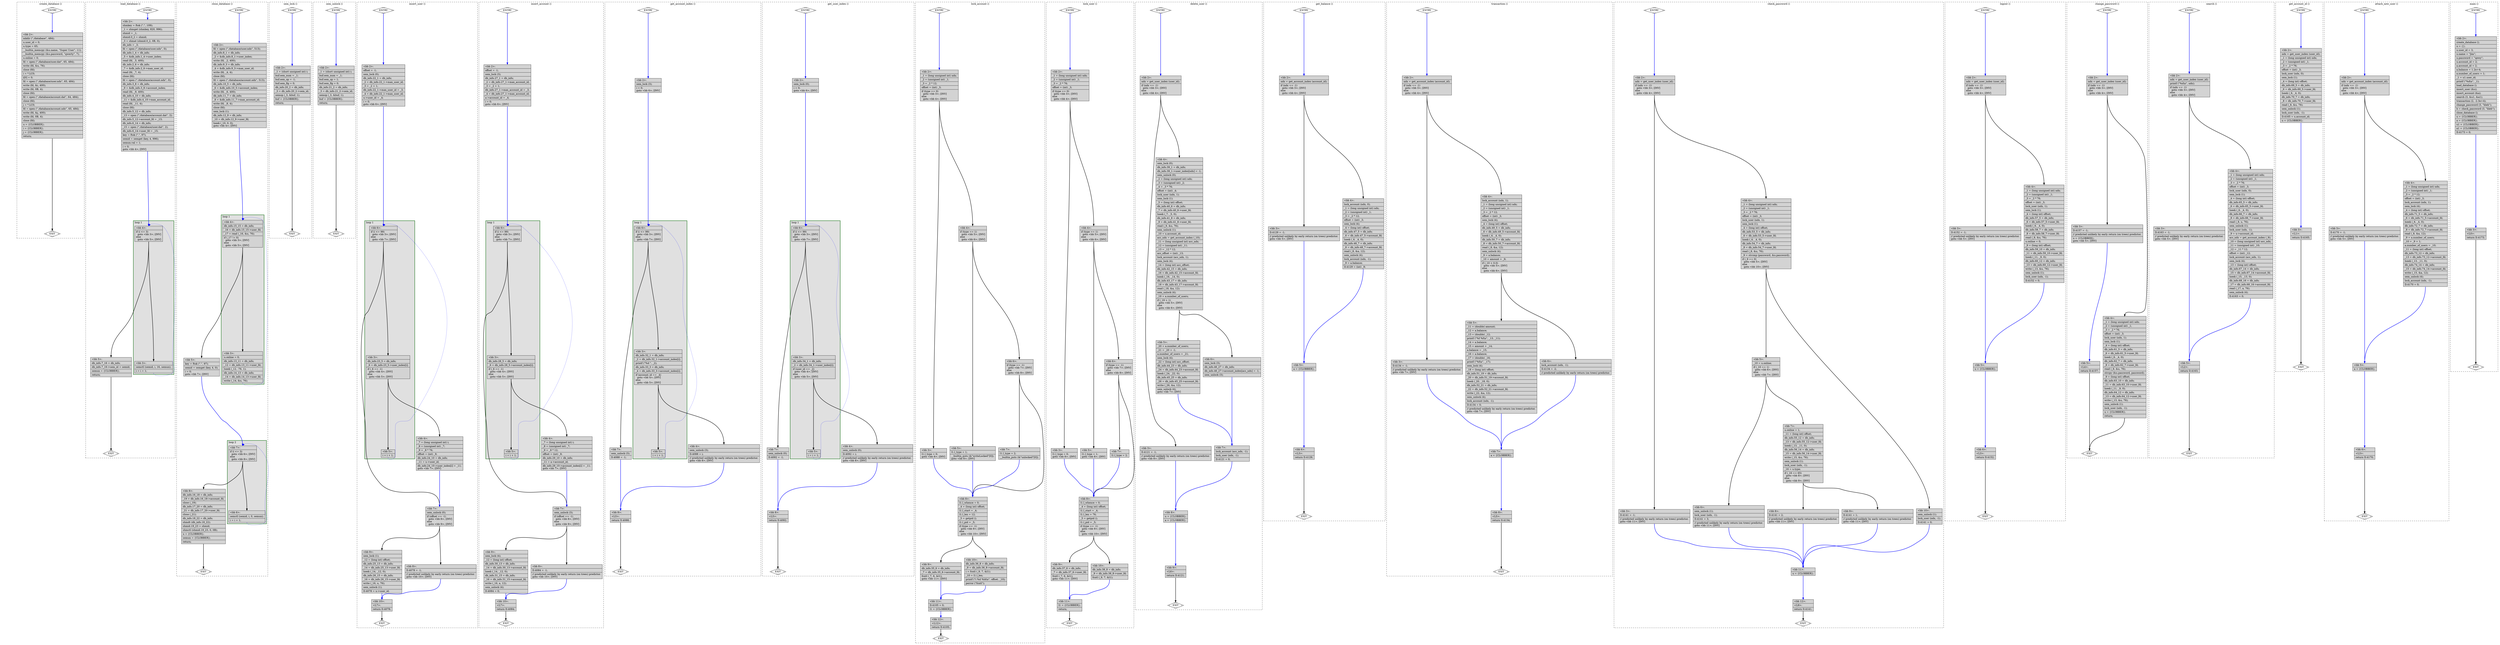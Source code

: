 digraph "database.c.012t.cfg" {
overlap=false;
subgraph "cluster_create_database" {
	style="dashed";
	color="black";
	label="create_database ()";
	fn_6_basic_block_0 [shape=Mdiamond,style=filled,fillcolor=white,label="ENTRY"];

	fn_6_basic_block_1 [shape=Mdiamond,style=filled,fillcolor=white,label="EXIT"];

	fn_6_basic_block_2 [shape=record,style=filled,fillcolor=lightgrey,label="{\<bb\ 2\>:\l\
|mkdir\ (\"./database\",\ 484);\l\
|u.user_id\ =\ 0;\l\
|u.type\ =\ 65;\l\
|__builtin_memcpy\ (&u.name,\ \"Super\ User\",\ 11);\l\
|__builtin_memcpy\ (&u.password,\ \"qwerty\",\ 7);\l\
|u.online\ =\ 0;\l\
|fd\ =\ open\ (\"./database/user.dat\",\ 65,\ 484);\l\
|write\ (fd,\ &u,\ 76);\l\
|close\ (fd);\l\
|i\ =\ *.LC0;\l\
|i[0]\ =\ 0;\l\
|fd\ =\ open\ (\"./database/user.ndx\",\ 65,\ 484);\l\
|write\ (fd,\ &i,\ 400);\l\
|write\ (fd,\ 0B,\ 4);\l\
|close\ (fd);\l\
|fd\ =\ open\ (\"./database/account.dat\",\ 64,\ 484);\l\
|close\ (fd);\l\
|j\ =\ *.LC0;\l\
|fd\ =\ open\ (\"./database/account.ndx\",\ 65,\ 484);\l\
|write\ (fd,\ &j,\ 400);\l\
|write\ (fd,\ 0B,\ 4);\l\
|close\ (fd);\l\
|u\ =\ \{CLOBBER\};\l\
|i\ =\ \{CLOBBER\};\l\
|j\ =\ \{CLOBBER\};\l\
|return;\l\
}"];

	fn_6_basic_block_0:s -> fn_6_basic_block_2:n [style="solid,bold",color=blue,weight=100,constraint=true];
	fn_6_basic_block_2:s -> fn_6_basic_block_1:n [style="solid,bold",color=black,weight=10,constraint=true];
	fn_6_basic_block_0:s -> fn_6_basic_block_1:n [style="invis",constraint=true];
}
subgraph "cluster_load_database" {
	style="dashed";
	color="black";
	label="load_database ()";
	subgraph cluster_7_1 {
	style="filled";
	color="darkgreen";
	fillcolor="grey88";
	label="loop 1";
	labeljust=l;
	penwidth=2;
	fn_7_basic_block_4 [shape=record,style=filled,fillcolor=lightgrey,label="{\<bb\ 4\>:\l\
|if\ (i\ \<=\ 3)\l\
\ \ goto\ \<bb\ 3\>;\ [INV]\l\
else\l\
\ \ goto\ \<bb\ 5\>;\ [INV]\l\
}"];

	fn_7_basic_block_3 [shape=record,style=filled,fillcolor=lightgrey,label="{\<bb\ 3\>:\l\
|semctl\ (semid,\ i,\ 16,\ semun);\l\
|i\ =\ i\ +\ 1;\l\
}"];

	}
	fn_7_basic_block_0 [shape=Mdiamond,style=filled,fillcolor=white,label="ENTRY"];

	fn_7_basic_block_1 [shape=Mdiamond,style=filled,fillcolor=white,label="EXIT"];

	fn_7_basic_block_2 [shape=record,style=filled,fillcolor=lightgrey,label="{\<bb\ 2\>:\l\
|shmkey\ =\ ftok\ (\".\",\ 109);\l\
|_1\ =\ shmget\ (shmkey,\ 820,\ 996);\l\
|shmid\ =\ _1;\l\
|shmid.0_2\ =\ shmid;\l\
|_3\ =\ shmat\ (shmid.0_2,\ 0B,\ 0);\l\
|db_info\ =\ _3;\l\
|fd\ =\ open\ (\"./database/user.ndx\",\ 0);\l\
|db_info.1_4\ =\ db_info;\l\
|_5\ =\ &db_info.1_4-\>user_index;\l\
|read\ (fd,\ _5,\ 400);\l\
|db_info.2_6\ =\ db_info;\l\
|_7\ =\ &db_info.2_6-\>max_user_id;\l\
|read\ (fd,\ _7,\ 4);\l\
|close\ (fd);\l\
|fd\ =\ open\ (\"./database/account.ndx\",\ 0);\l\
|db_info.3_8\ =\ db_info;\l\
|_9\ =\ &db_info.3_8-\>account_index;\l\
|read\ (fd,\ _9,\ 400);\l\
|db_info.4_10\ =\ db_info;\l\
|_11\ =\ &db_info.4_10-\>max_account_id;\l\
|read\ (fd,\ _11,\ 4);\l\
|close\ (fd);\l\
|db_info.5_12\ =\ db_info;\l\
|_13\ =\ open\ (\"./database/account.dat\",\ 2);\l\
|db_info.5_12-\>account_fd\ =\ _13;\l\
|db_info.6_14\ =\ db_info;\l\
|_15\ =\ open\ (\"./database/user.dat\",\ 2);\l\
|db_info.6_14-\>user_fd\ =\ _15;\l\
|key\ =\ ftok\ (\".\",\ 97);\l\
|semid\ =\ semget\ (key,\ 4,\ 996);\l\
|semun.val\ =\ 1;\l\
|i\ =\ 0;\l\
goto\ \<bb\ 4\>;\ [INV]\l\
}"];

	fn_7_basic_block_5 [shape=record,style=filled,fillcolor=lightgrey,label="{\<bb\ 5\>:\l\
|db_info.7_16\ =\ db_info;\l\
|db_info.7_16-\>sem_id\ =\ semid;\l\
|semun\ =\ \{CLOBBER\};\l\
|return;\l\
}"];

	fn_7_basic_block_0:s -> fn_7_basic_block_2:n [style="solid,bold",color=blue,weight=100,constraint=true];
	fn_7_basic_block_2:s -> fn_7_basic_block_4:n [style="solid,bold",color=blue,weight=100,constraint=true];
	fn_7_basic_block_3:s -> fn_7_basic_block_4:n [style="dotted,bold",color=blue,weight=10,constraint=false];
	fn_7_basic_block_4:s -> fn_7_basic_block_3:n [style="solid,bold",color=black,weight=10,constraint=true];
	fn_7_basic_block_4:s -> fn_7_basic_block_5:n [style="solid,bold",color=black,weight=10,constraint=true];
	fn_7_basic_block_5:s -> fn_7_basic_block_1:n [style="solid,bold",color=black,weight=10,constraint=true];
	fn_7_basic_block_0:s -> fn_7_basic_block_1:n [style="invis",constraint=true];
}
subgraph "cluster_close_database" {
	style="dashed";
	color="black";
	label="close_database ()";
	subgraph cluster_8_2 {
	style="filled";
	color="darkgreen";
	fillcolor="grey88";
	label="loop 2";
	labeljust=l;
	penwidth=2;
	fn_8_basic_block_7 [shape=record,style=filled,fillcolor=lightgrey,label="{\<bb\ 7\>:\l\
|if\ (i\ \<=\ 3)\l\
\ \ goto\ \<bb\ 6\>;\ [INV]\l\
else\l\
\ \ goto\ \<bb\ 8\>;\ [INV]\l\
}"];

	fn_8_basic_block_6 [shape=record,style=filled,fillcolor=lightgrey,label="{\<bb\ 6\>:\l\
|semctl\ (semid,\ i,\ 0,\ semun);\l\
|i\ =\ i\ +\ 1;\l\
}"];

	}
	subgraph cluster_8_1 {
	style="filled";
	color="darkgreen";
	fillcolor="grey88";
	label="loop 1";
	labeljust=l;
	penwidth=2;
	fn_8_basic_block_4 [shape=record,style=filled,fillcolor=lightgrey,label="{\<bb\ 4\>:\l\
|db_info.15_15\ =\ db_info;\l\
|_16\ =\ db_info.15_15-\>user_fd;\l\
|_17\ =\ read\ (_16,\ &u,\ 76);\l\
|if\ (_17\ !=\ 0)\l\
\ \ goto\ \<bb\ 3\>;\ [INV]\l\
else\l\
\ \ goto\ \<bb\ 5\>;\ [INV]\l\
}"];

	fn_8_basic_block_3 [shape=record,style=filled,fillcolor=lightgrey,label="{\<bb\ 3\>:\l\
|u.online\ =\ 0;\l\
|db_info.13_11\ =\ db_info;\l\
|_12\ =\ db_info.13_11-\>user_fd;\l\
|lseek\ (_12,\ -76,\ 1);\l\
|db_info.14_13\ =\ db_info;\l\
|_14\ =\ db_info.14_13-\>user_fd;\l\
|write\ (_14,\ &u,\ 76);\l\
}"];

	}
	fn_8_basic_block_0 [shape=Mdiamond,style=filled,fillcolor=white,label="ENTRY"];

	fn_8_basic_block_1 [shape=Mdiamond,style=filled,fillcolor=white,label="EXIT"];

	fn_8_basic_block_2 [shape=record,style=filled,fillcolor=lightgrey,label="{\<bb\ 2\>:\l\
|fd\ =\ open\ (\"./database/user.ndx\",\ 513);\l\
|db_info.8_1\ =\ db_info;\l\
|_2\ =\ &db_info.8_1-\>user_index;\l\
|write\ (fd,\ _2,\ 400);\l\
|db_info.9_3\ =\ db_info;\l\
|_4\ =\ &db_info.9_3-\>max_user_id;\l\
|write\ (fd,\ _4,\ 4);\l\
|close\ (fd);\l\
|fd\ =\ open\ (\"./database/account.ndx\",\ 513);\l\
|db_info.10_5\ =\ db_info;\l\
|_6\ =\ &db_info.10_5-\>account_index;\l\
|write\ (fd,\ _6,\ 400);\l\
|db_info.11_7\ =\ db_info;\l\
|_8\ =\ &db_info.11_7-\>max_account_id;\l\
|write\ (fd,\ _8,\ 4);\l\
|close\ (fd);\l\
|sem_lock\ (1);\l\
|db_info.12_9\ =\ db_info;\l\
|_10\ =\ db_info.12_9-\>user_fd;\l\
|lseek\ (_10,\ 0,\ 0);\l\
goto\ \<bb\ 4\>;\ [INV]\l\
}"];

	fn_8_basic_block_5 [shape=record,style=filled,fillcolor=lightgrey,label="{\<bb\ 5\>:\l\
|key\ =\ ftok\ (\".\",\ 97);\l\
|semid\ =\ semget\ (key,\ 4,\ 0);\l\
|i\ =\ 0;\l\
goto\ \<bb\ 7\>;\ [INV]\l\
}"];

	fn_8_basic_block_8 [shape=record,style=filled,fillcolor=lightgrey,label="{\<bb\ 8\>:\l\
|db_info.16_18\ =\ db_info;\l\
|_19\ =\ db_info.16_18-\>account_fd;\l\
|close\ (_19);\l\
|db_info.17_20\ =\ db_info;\l\
|_21\ =\ db_info.17_20-\>user_fd;\l\
|close\ (_21);\l\
|db_info.18_22\ =\ db_info;\l\
|shmdt\ (db_info.18_22);\l\
|shmid.19_23\ =\ shmid;\l\
|shmctl\ (shmid.19_23,\ 0,\ 0B);\l\
|u\ =\ \{CLOBBER\};\l\
|semun\ =\ \{CLOBBER\};\l\
|return;\l\
}"];

	fn_8_basic_block_0:s -> fn_8_basic_block_2:n [style="solid,bold",color=blue,weight=100,constraint=true];
	fn_8_basic_block_2:s -> fn_8_basic_block_4:n [style="solid,bold",color=blue,weight=100,constraint=true];
	fn_8_basic_block_3:s -> fn_8_basic_block_4:n [style="dotted,bold",color=blue,weight=10,constraint=false];
	fn_8_basic_block_4:s -> fn_8_basic_block_3:n [style="solid,bold",color=black,weight=10,constraint=true];
	fn_8_basic_block_4:s -> fn_8_basic_block_5:n [style="solid,bold",color=black,weight=10,constraint=true];
	fn_8_basic_block_5:s -> fn_8_basic_block_7:n [style="solid,bold",color=blue,weight=100,constraint=true];
	fn_8_basic_block_6:s -> fn_8_basic_block_7:n [style="dotted,bold",color=blue,weight=10,constraint=false];
	fn_8_basic_block_7:s -> fn_8_basic_block_6:n [style="solid,bold",color=black,weight=10,constraint=true];
	fn_8_basic_block_7:s -> fn_8_basic_block_8:n [style="solid,bold",color=black,weight=10,constraint=true];
	fn_8_basic_block_8:s -> fn_8_basic_block_1:n [style="solid,bold",color=black,weight=10,constraint=true];
	fn_8_basic_block_0:s -> fn_8_basic_block_1:n [style="invis",constraint=true];
}
subgraph "cluster_sem_lock" {
	style="dashed";
	color="black";
	label="sem_lock ()";
	fn_9_basic_block_0 [shape=Mdiamond,style=filled,fillcolor=white,label="ENTRY"];

	fn_9_basic_block_1 [shape=Mdiamond,style=filled,fillcolor=white,label="EXIT"];

	fn_9_basic_block_2 [shape=record,style=filled,fillcolor=lightgrey,label="{\<bb\ 2\>:\l\
|_1\ =\ (short\ unsigned\ int)\ i;\l\
|buf.sem_num\ =\ _1;\l\
|buf.sem_op\ =\ -1;\l\
|buf.sem_flg\ =\ 0;\l\
|db_info.20_2\ =\ db_info;\l\
|_3\ =\ db_info.20_2-\>sem_id;\l\
|semop\ (_3,\ &buf,\ 1);\l\
|buf\ =\ \{CLOBBER\};\l\
|return;\l\
}"];

	fn_9_basic_block_0:s -> fn_9_basic_block_2:n [style="solid,bold",color=blue,weight=100,constraint=true];
	fn_9_basic_block_2:s -> fn_9_basic_block_1:n [style="solid,bold",color=black,weight=10,constraint=true];
	fn_9_basic_block_0:s -> fn_9_basic_block_1:n [style="invis",constraint=true];
}
subgraph "cluster_sem_unlock" {
	style="dashed";
	color="black";
	label="sem_unlock ()";
	fn_10_basic_block_0 [shape=Mdiamond,style=filled,fillcolor=white,label="ENTRY"];

	fn_10_basic_block_1 [shape=Mdiamond,style=filled,fillcolor=white,label="EXIT"];

	fn_10_basic_block_2 [shape=record,style=filled,fillcolor=lightgrey,label="{\<bb\ 2\>:\l\
|_1\ =\ (short\ unsigned\ int)\ i;\l\
|buf.sem_num\ =\ _1;\l\
|buf.sem_op\ =\ 1;\l\
|buf.sem_flg\ =\ 0;\l\
|db_info.21_2\ =\ db_info;\l\
|_3\ =\ db_info.21_2-\>sem_id;\l\
|semop\ (_3,\ &buf,\ 1);\l\
|buf\ =\ \{CLOBBER\};\l\
|return;\l\
}"];

	fn_10_basic_block_0:s -> fn_10_basic_block_2:n [style="solid,bold",color=blue,weight=100,constraint=true];
	fn_10_basic_block_2:s -> fn_10_basic_block_1:n [style="solid,bold",color=black,weight=10,constraint=true];
	fn_10_basic_block_0:s -> fn_10_basic_block_1:n [style="invis",constraint=true];
}
subgraph "cluster_insert_user" {
	style="dashed";
	color="black";
	label="insert_user ()";
	subgraph cluster_11_1 {
	style="filled";
	color="darkgreen";
	fillcolor="grey88";
	label="loop 1";
	labeljust=l;
	penwidth=2;
	fn_11_basic_block_6 [shape=record,style=filled,fillcolor=lightgrey,label="{\<bb\ 6\>:\l\
|if\ (i\ \<=\ 99)\l\
\ \ goto\ \<bb\ 3\>;\ [INV]\l\
else\l\
\ \ goto\ \<bb\ 7\>;\ [INV]\l\
}"];

	fn_11_basic_block_3 [shape=record,style=filled,fillcolor=lightgrey,label="{\<bb\ 3\>:\l\
|db_info.23_5\ =\ db_info;\l\
|_6\ =\ db_info.23_5-\>user_index[i];\l\
|if\ (_6\ ==\ -1)\l\
\ \ goto\ \<bb\ 4\>;\ [INV]\l\
else\l\
\ \ goto\ \<bb\ 5\>;\ [INV]\l\
}"];

	fn_11_basic_block_5 [shape=record,style=filled,fillcolor=lightgrey,label="{\<bb\ 5\>:\l\
|i\ =\ i\ +\ 1;\l\
}"];

	}
	fn_11_basic_block_0 [shape=Mdiamond,style=filled,fillcolor=white,label="ENTRY"];

	fn_11_basic_block_1 [shape=Mdiamond,style=filled,fillcolor=white,label="EXIT"];

	fn_11_basic_block_2 [shape=record,style=filled,fillcolor=lightgrey,label="{\<bb\ 2\>:\l\
|offset\ =\ -1;\l\
|sem_lock\ (0);\l\
|db_info.22_1\ =\ db_info;\l\
|_2\ =\ db_info.22_1-\>max_user_id;\l\
|_3\ =\ _2\ +\ 1;\l\
|db_info.22_1-\>max_user_id\ =\ _3;\l\
|_4\ =\ db_info.22_1-\>max_user_id;\l\
|u-\>user_id\ =\ _4;\l\
|i\ =\ 0;\l\
goto\ \<bb\ 6\>;\ [INV]\l\
}"];

	fn_11_basic_block_4 [shape=record,style=filled,fillcolor=lightgrey,label="{\<bb\ 4\>:\l\
|_7\ =\ (long\ unsigned\ int)\ i;\l\
|_8\ =\ (unsigned\ int)\ _7;\l\
|_9\ =\ _8\ *\ 76;\l\
|offset\ =\ (int)\ _9;\l\
|db_info.24_10\ =\ db_info;\l\
|_11\ =\ u-\>user_id;\l\
|db_info.24_10-\>user_index[i]\ =\ _11;\l\
goto\ \<bb\ 7\>;\ [INV]\l\
}"];

	fn_11_basic_block_7 [shape=record,style=filled,fillcolor=lightgrey,label="{\<bb\ 7\>:\l\
|sem_unlock\ (0);\l\
|if\ (offset\ ==\ -1)\l\
\ \ goto\ \<bb\ 8\>;\ [INV]\l\
else\l\
\ \ goto\ \<bb\ 9\>;\ [INV]\l\
}"];

	fn_11_basic_block_8 [shape=record,style=filled,fillcolor=lightgrey,label="{\<bb\ 8\>:\l\
|D.4078\ =\ -1;\l\
|//\ predicted\ unlikely\ by\ early\ return\ (on\ trees)\ predictor.\l\
goto\ \<bb\ 10\>;\ [INV]\l\
}"];

	fn_11_basic_block_9 [shape=record,style=filled,fillcolor=lightgrey,label="{\<bb\ 9\>:\l\
|sem_lock\ (1);\l\
|_12\ =\ (long\ int)\ offset;\l\
|db_info.25_13\ =\ db_info;\l\
|_14\ =\ db_info.25_13-\>user_fd;\l\
|lseek\ (_14,\ _12,\ 0);\l\
|db_info.26_15\ =\ db_info;\l\
|_16\ =\ db_info.26_15-\>user_fd;\l\
|write\ (_16,\ u,\ 76);\l\
|sem_unlock\ (1);\l\
|D.4078\ =\ u-\>user_id;\l\
}"];

	fn_11_basic_block_10 [shape=record,style=filled,fillcolor=lightgrey,label="{\<bb\ 10\>:\l\
|\<L7\>:\l\
|return\ D.4078;\l\
}"];

	fn_11_basic_block_0:s -> fn_11_basic_block_2:n [style="solid,bold",color=blue,weight=100,constraint=true];
	fn_11_basic_block_2:s -> fn_11_basic_block_6:n [style="solid,bold",color=blue,weight=100,constraint=true];
	fn_11_basic_block_3:s -> fn_11_basic_block_4:n [style="solid,bold",color=black,weight=10,constraint=true];
	fn_11_basic_block_3:s -> fn_11_basic_block_5:n [style="solid,bold",color=black,weight=10,constraint=true];
	fn_11_basic_block_4:s -> fn_11_basic_block_7:n [style="solid,bold",color=blue,weight=100,constraint=true];
	fn_11_basic_block_5:s -> fn_11_basic_block_6:n [style="dotted,bold",color=blue,weight=10,constraint=false];
	fn_11_basic_block_6:s -> fn_11_basic_block_3:n [style="solid,bold",color=black,weight=10,constraint=true];
	fn_11_basic_block_6:s -> fn_11_basic_block_7:n [style="solid,bold",color=black,weight=10,constraint=true];
	fn_11_basic_block_7:s -> fn_11_basic_block_8:n [style="solid,bold",color=black,weight=10,constraint=true];
	fn_11_basic_block_7:s -> fn_11_basic_block_9:n [style="solid,bold",color=black,weight=10,constraint=true];
	fn_11_basic_block_8:s -> fn_11_basic_block_10:n [style="solid,bold",color=blue,weight=100,constraint=true];
	fn_11_basic_block_9:s -> fn_11_basic_block_10:n [style="solid,bold",color=blue,weight=100,constraint=true];
	fn_11_basic_block_10:s -> fn_11_basic_block_1:n [style="solid,bold",color=black,weight=10,constraint=true];
	fn_11_basic_block_0:s -> fn_11_basic_block_1:n [style="invis",constraint=true];
}
subgraph "cluster_insert_account" {
	style="dashed";
	color="black";
	label="insert_account ()";
	subgraph cluster_12_1 {
	style="filled";
	color="darkgreen";
	fillcolor="grey88";
	label="loop 1";
	labeljust=l;
	penwidth=2;
	fn_12_basic_block_6 [shape=record,style=filled,fillcolor=lightgrey,label="{\<bb\ 6\>:\l\
|if\ (i\ \<=\ 99)\l\
\ \ goto\ \<bb\ 3\>;\ [INV]\l\
else\l\
\ \ goto\ \<bb\ 7\>;\ [INV]\l\
}"];

	fn_12_basic_block_3 [shape=record,style=filled,fillcolor=lightgrey,label="{\<bb\ 3\>:\l\
|db_info.28_5\ =\ db_info;\l\
|_6\ =\ db_info.28_5-\>account_index[i];\l\
|if\ (_6\ ==\ -1)\l\
\ \ goto\ \<bb\ 4\>;\ [INV]\l\
else\l\
\ \ goto\ \<bb\ 5\>;\ [INV]\l\
}"];

	fn_12_basic_block_5 [shape=record,style=filled,fillcolor=lightgrey,label="{\<bb\ 5\>:\l\
|i\ =\ i\ +\ 1;\l\
}"];

	}
	fn_12_basic_block_0 [shape=Mdiamond,style=filled,fillcolor=white,label="ENTRY"];

	fn_12_basic_block_1 [shape=Mdiamond,style=filled,fillcolor=white,label="EXIT"];

	fn_12_basic_block_2 [shape=record,style=filled,fillcolor=lightgrey,label="{\<bb\ 2\>:\l\
|offset\ =\ -1;\l\
|sem_lock\ (3);\l\
|db_info.27_1\ =\ db_info;\l\
|_2\ =\ db_info.27_1-\>max_account_id;\l\
|_3\ =\ _2\ +\ 1;\l\
|db_info.27_1-\>max_account_id\ =\ _3;\l\
|_4\ =\ db_info.27_1-\>max_account_id;\l\
|a-\>account_id\ =\ _4;\l\
|i\ =\ 0;\l\
goto\ \<bb\ 6\>;\ [INV]\l\
}"];

	fn_12_basic_block_4 [shape=record,style=filled,fillcolor=lightgrey,label="{\<bb\ 4\>:\l\
|_7\ =\ (long\ unsigned\ int)\ i;\l\
|_8\ =\ (unsigned\ int)\ _7;\l\
|_9\ =\ _8\ *\ 12;\l\
|offset\ =\ (int)\ _9;\l\
|db_info.29_10\ =\ db_info;\l\
|_11\ =\ a-\>account_id;\l\
|db_info.29_10-\>account_index[i]\ =\ _11;\l\
goto\ \<bb\ 7\>;\ [INV]\l\
}"];

	fn_12_basic_block_7 [shape=record,style=filled,fillcolor=lightgrey,label="{\<bb\ 7\>:\l\
|sem_unlock\ (3);\l\
|if\ (offset\ ==\ -1)\l\
\ \ goto\ \<bb\ 8\>;\ [INV]\l\
else\l\
\ \ goto\ \<bb\ 9\>;\ [INV]\l\
}"];

	fn_12_basic_block_8 [shape=record,style=filled,fillcolor=lightgrey,label="{\<bb\ 8\>:\l\
|D.4084\ =\ -1;\l\
|//\ predicted\ unlikely\ by\ early\ return\ (on\ trees)\ predictor.\l\
goto\ \<bb\ 10\>;\ [INV]\l\
}"];

	fn_12_basic_block_9 [shape=record,style=filled,fillcolor=lightgrey,label="{\<bb\ 9\>:\l\
|sem_lock\ (4);\l\
|_12\ =\ (long\ int)\ offset;\l\
|db_info.30_13\ =\ db_info;\l\
|_14\ =\ db_info.30_13-\>account_fd;\l\
|lseek\ (_14,\ _12,\ 0);\l\
|db_info.31_15\ =\ db_info;\l\
|_16\ =\ db_info.31_15-\>account_fd;\l\
|write\ (_16,\ a,\ 12);\l\
|sem_unlock\ (4);\l\
|D.4084\ =\ 0;\l\
}"];

	fn_12_basic_block_10 [shape=record,style=filled,fillcolor=lightgrey,label="{\<bb\ 10\>:\l\
|\<L7\>:\l\
|return\ D.4084;\l\
}"];

	fn_12_basic_block_0:s -> fn_12_basic_block_2:n [style="solid,bold",color=blue,weight=100,constraint=true];
	fn_12_basic_block_2:s -> fn_12_basic_block_6:n [style="solid,bold",color=blue,weight=100,constraint=true];
	fn_12_basic_block_3:s -> fn_12_basic_block_4:n [style="solid,bold",color=black,weight=10,constraint=true];
	fn_12_basic_block_3:s -> fn_12_basic_block_5:n [style="solid,bold",color=black,weight=10,constraint=true];
	fn_12_basic_block_4:s -> fn_12_basic_block_7:n [style="solid,bold",color=blue,weight=100,constraint=true];
	fn_12_basic_block_5:s -> fn_12_basic_block_6:n [style="dotted,bold",color=blue,weight=10,constraint=false];
	fn_12_basic_block_6:s -> fn_12_basic_block_3:n [style="solid,bold",color=black,weight=10,constraint=true];
	fn_12_basic_block_6:s -> fn_12_basic_block_7:n [style="solid,bold",color=black,weight=10,constraint=true];
	fn_12_basic_block_7:s -> fn_12_basic_block_8:n [style="solid,bold",color=black,weight=10,constraint=true];
	fn_12_basic_block_7:s -> fn_12_basic_block_9:n [style="solid,bold",color=black,weight=10,constraint=true];
	fn_12_basic_block_8:s -> fn_12_basic_block_10:n [style="solid,bold",color=blue,weight=100,constraint=true];
	fn_12_basic_block_9:s -> fn_12_basic_block_10:n [style="solid,bold",color=blue,weight=100,constraint=true];
	fn_12_basic_block_10:s -> fn_12_basic_block_1:n [style="solid,bold",color=black,weight=10,constraint=true];
	fn_12_basic_block_0:s -> fn_12_basic_block_1:n [style="invis",constraint=true];
}
subgraph "cluster_get_account_index" {
	style="dashed";
	color="black";
	label="get_account_index ()";
	subgraph cluster_13_1 {
	style="filled";
	color="darkgreen";
	fillcolor="grey88";
	label="loop 1";
	labeljust=l;
	penwidth=2;
	fn_13_basic_block_6 [shape=record,style=filled,fillcolor=lightgrey,label="{\<bb\ 6\>:\l\
|if\ (i\ \<=\ 99)\l\
\ \ goto\ \<bb\ 3\>;\ [INV]\l\
else\l\
\ \ goto\ \<bb\ 7\>;\ [INV]\l\
}"];

	fn_13_basic_block_3 [shape=record,style=filled,fillcolor=lightgrey,label="{\<bb\ 3\>:\l\
|db_info.32_1\ =\ db_info;\l\
|_2\ =\ db_info.32_1-\>account_index[i];\l\
|printf\ (\"%d\ \",\ _2);\l\
|db_info.33_3\ =\ db_info;\l\
|_4\ =\ db_info.33_3-\>account_index[i];\l\
|if\ (account_id\ ==\ _4)\l\
\ \ goto\ \<bb\ 4\>;\ [INV]\l\
else\l\
\ \ goto\ \<bb\ 5\>;\ [INV]\l\
}"];

	fn_13_basic_block_5 [shape=record,style=filled,fillcolor=lightgrey,label="{\<bb\ 5\>:\l\
|i\ =\ i\ +\ 1;\l\
}"];

	}
	fn_13_basic_block_0 [shape=Mdiamond,style=filled,fillcolor=white,label="ENTRY"];

	fn_13_basic_block_1 [shape=Mdiamond,style=filled,fillcolor=white,label="EXIT"];

	fn_13_basic_block_2 [shape=record,style=filled,fillcolor=lightgrey,label="{\<bb\ 2\>:\l\
|sem_lock\ (3);\l\
|i\ =\ 0;\l\
goto\ \<bb\ 6\>;\ [INV]\l\
}"];

	fn_13_basic_block_4 [shape=record,style=filled,fillcolor=lightgrey,label="{\<bb\ 4\>:\l\
|sem_unlock\ (3);\l\
|D.4088\ =\ i;\l\
|//\ predicted\ unlikely\ by\ early\ return\ (on\ trees)\ predictor.\l\
goto\ \<bb\ 8\>;\ [INV]\l\
}"];

	fn_13_basic_block_7 [shape=record,style=filled,fillcolor=lightgrey,label="{\<bb\ 7\>:\l\
|sem_unlock\ (3);\l\
|D.4088\ =\ -1;\l\
}"];

	fn_13_basic_block_8 [shape=record,style=filled,fillcolor=lightgrey,label="{\<bb\ 8\>:\l\
|\<L5\>:\l\
|return\ D.4088;\l\
}"];

	fn_13_basic_block_0:s -> fn_13_basic_block_2:n [style="solid,bold",color=blue,weight=100,constraint=true];
	fn_13_basic_block_2:s -> fn_13_basic_block_6:n [style="solid,bold",color=blue,weight=100,constraint=true];
	fn_13_basic_block_3:s -> fn_13_basic_block_4:n [style="solid,bold",color=black,weight=10,constraint=true];
	fn_13_basic_block_3:s -> fn_13_basic_block_5:n [style="solid,bold",color=black,weight=10,constraint=true];
	fn_13_basic_block_4:s -> fn_13_basic_block_8:n [style="solid,bold",color=blue,weight=100,constraint=true];
	fn_13_basic_block_5:s -> fn_13_basic_block_6:n [style="dotted,bold",color=blue,weight=10,constraint=false];
	fn_13_basic_block_6:s -> fn_13_basic_block_3:n [style="solid,bold",color=black,weight=10,constraint=true];
	fn_13_basic_block_6:s -> fn_13_basic_block_7:n [style="solid,bold",color=black,weight=10,constraint=true];
	fn_13_basic_block_7:s -> fn_13_basic_block_8:n [style="solid,bold",color=blue,weight=100,constraint=true];
	fn_13_basic_block_8:s -> fn_13_basic_block_1:n [style="solid,bold",color=black,weight=10,constraint=true];
	fn_13_basic_block_0:s -> fn_13_basic_block_1:n [style="invis",constraint=true];
}
subgraph "cluster_get_user_index" {
	style="dashed";
	color="black";
	label="get_user_index ()";
	subgraph cluster_14_1 {
	style="filled";
	color="darkgreen";
	fillcolor="grey88";
	label="loop 1";
	labeljust=l;
	penwidth=2;
	fn_14_basic_block_6 [shape=record,style=filled,fillcolor=lightgrey,label="{\<bb\ 6\>:\l\
|if\ (i\ \<=\ 99)\l\
\ \ goto\ \<bb\ 3\>;\ [INV]\l\
else\l\
\ \ goto\ \<bb\ 7\>;\ [INV]\l\
}"];

	fn_14_basic_block_3 [shape=record,style=filled,fillcolor=lightgrey,label="{\<bb\ 3\>:\l\
|db_info.34_1\ =\ db_info;\l\
|_2\ =\ db_info.34_1-\>user_index[i];\l\
|if\ (user_id\ ==\ _2)\l\
\ \ goto\ \<bb\ 4\>;\ [INV]\l\
else\l\
\ \ goto\ \<bb\ 5\>;\ [INV]\l\
}"];

	fn_14_basic_block_5 [shape=record,style=filled,fillcolor=lightgrey,label="{\<bb\ 5\>:\l\
|i\ =\ i\ +\ 1;\l\
}"];

	}
	fn_14_basic_block_0 [shape=Mdiamond,style=filled,fillcolor=white,label="ENTRY"];

	fn_14_basic_block_1 [shape=Mdiamond,style=filled,fillcolor=white,label="EXIT"];

	fn_14_basic_block_2 [shape=record,style=filled,fillcolor=lightgrey,label="{\<bb\ 2\>:\l\
|sem_lock\ (0);\l\
|i\ =\ 0;\l\
goto\ \<bb\ 6\>;\ [INV]\l\
}"];

	fn_14_basic_block_4 [shape=record,style=filled,fillcolor=lightgrey,label="{\<bb\ 4\>:\l\
|sem_unlock\ (0);\l\
|D.4092\ =\ i;\l\
|//\ predicted\ unlikely\ by\ early\ return\ (on\ trees)\ predictor.\l\
goto\ \<bb\ 8\>;\ [INV]\l\
}"];

	fn_14_basic_block_7 [shape=record,style=filled,fillcolor=lightgrey,label="{\<bb\ 7\>:\l\
|sem_unlock\ (0);\l\
|D.4092\ =\ -1;\l\
}"];

	fn_14_basic_block_8 [shape=record,style=filled,fillcolor=lightgrey,label="{\<bb\ 8\>:\l\
|\<L5\>:\l\
|return\ D.4092;\l\
}"];

	fn_14_basic_block_0:s -> fn_14_basic_block_2:n [style="solid,bold",color=blue,weight=100,constraint=true];
	fn_14_basic_block_2:s -> fn_14_basic_block_6:n [style="solid,bold",color=blue,weight=100,constraint=true];
	fn_14_basic_block_3:s -> fn_14_basic_block_4:n [style="solid,bold",color=black,weight=10,constraint=true];
	fn_14_basic_block_3:s -> fn_14_basic_block_5:n [style="solid,bold",color=black,weight=10,constraint=true];
	fn_14_basic_block_4:s -> fn_14_basic_block_8:n [style="solid,bold",color=blue,weight=100,constraint=true];
	fn_14_basic_block_5:s -> fn_14_basic_block_6:n [style="dotted,bold",color=blue,weight=10,constraint=false];
	fn_14_basic_block_6:s -> fn_14_basic_block_3:n [style="solid,bold",color=black,weight=10,constraint=true];
	fn_14_basic_block_6:s -> fn_14_basic_block_7:n [style="solid,bold",color=black,weight=10,constraint=true];
	fn_14_basic_block_7:s -> fn_14_basic_block_8:n [style="solid,bold",color=blue,weight=100,constraint=true];
	fn_14_basic_block_8:s -> fn_14_basic_block_1:n [style="solid,bold",color=black,weight=10,constraint=true];
	fn_14_basic_block_0:s -> fn_14_basic_block_1:n [style="invis",constraint=true];
}
subgraph "cluster_lock_account" {
	style="dashed";
	color="black";
	label="lock_account ()";
	fn_15_basic_block_0 [shape=Mdiamond,style=filled,fillcolor=white,label="ENTRY"];

	fn_15_basic_block_1 [shape=Mdiamond,style=filled,fillcolor=white,label="EXIT"];

	fn_15_basic_block_2 [shape=record,style=filled,fillcolor=lightgrey,label="{\<bb\ 2\>:\l\
|_1\ =\ (long\ unsigned\ int)\ ndx;\l\
|_2\ =\ (unsigned\ int)\ _1;\l\
|_3\ =\ _2\ *\ 12;\l\
|offset\ =\ (int)\ _3;\l\
|if\ (type\ ==\ 0)\l\
\ \ goto\ \<bb\ 3\>;\ [INV]\l\
else\l\
\ \ goto\ \<bb\ 4\>;\ [INV]\l\
}"];

	fn_15_basic_block_3 [shape=record,style=filled,fillcolor=lightgrey,label="{\<bb\ 3\>:\l\
|l1.l_type\ =\ 0;\l\
goto\ \<bb\ 8\>;\ [INV]\l\
}"];

	fn_15_basic_block_4 [shape=record,style=filled,fillcolor=lightgrey,label="{\<bb\ 4\>:\l\
|if\ (type\ ==\ 1)\l\
\ \ goto\ \<bb\ 5\>;\ [INV]\l\
else\l\
\ \ goto\ \<bb\ 6\>;\ [INV]\l\
}"];

	fn_15_basic_block_5 [shape=record,style=filled,fillcolor=lightgrey,label="{\<bb\ 5\>:\l\
|l1.l_type\ =\ 1;\l\
|__builtin_puts\ (&\"writeLocked\"[0]);\l\
goto\ \<bb\ 8\>;\ [INV]\l\
}"];

	fn_15_basic_block_6 [shape=record,style=filled,fillcolor=lightgrey,label="{\<bb\ 6\>:\l\
|if\ (type\ ==\ -1)\l\
\ \ goto\ \<bb\ 7\>;\ [INV]\l\
else\l\
\ \ goto\ \<bb\ 8\>;\ [INV]\l\
}"];

	fn_15_basic_block_7 [shape=record,style=filled,fillcolor=lightgrey,label="{\<bb\ 7\>:\l\
|l1.l_type\ =\ 2;\l\
|__builtin_puts\ (&\"unlocked\"[0]);\l\
}"];

	fn_15_basic_block_8 [shape=record,style=filled,fillcolor=lightgrey,label="{\<bb\ 8\>:\l\
|l1.l_whence\ =\ 0;\l\
|_4\ =\ (long\ int)\ offset;\l\
|l1.l_start\ =\ _4;\l\
|l1.l_len\ =\ 12;\l\
|_5\ =\ getpid\ ();\l\
|l1.l_pid\ =\ _5;\l\
|if\ (type\ ==\ -1)\l\
\ \ goto\ \<bb\ 9\>;\ [INV]\l\
else\l\
\ \ goto\ \<bb\ 10\>;\ [INV]\l\
}"];

	fn_15_basic_block_9 [shape=record,style=filled,fillcolor=lightgrey,label="{\<bb\ 9\>:\l\
|db_info.35_6\ =\ db_info;\l\
|_7\ =\ db_info.35_6-\>account_fd;\l\
|fcntl\ (_7,\ 6,\ &l1);\l\
goto\ \<bb\ 11\>;\ [INV]\l\
}"];

	fn_15_basic_block_10 [shape=record,style=filled,fillcolor=lightgrey,label="{\<bb\ 10\>:\l\
|db_info.36_8\ =\ db_info;\l\
|_9\ =\ db_info.36_8-\>account_fd;\l\
|i\ =\ fcntl\ (_9,\ 7,\ &l1);\l\
|_10\ =\ l1.l_len;\l\
|printf\ (\"i\ %d\ %ld\\n\",\ offset,\ _10);\l\
|perror\ (\"fcntl\");\l\
}"];

	fn_15_basic_block_11 [shape=record,style=filled,fillcolor=lightgrey,label="{\<bb\ 11\>:\l\
|D.4105\ =\ 0;\l\
|l1\ =\ \{CLOBBER\};\l\
}"];

	fn_15_basic_block_12 [shape=record,style=filled,fillcolor=lightgrey,label="{\<bb\ 12\>:\l\
|\<L12\>:\l\
|return\ D.4105;\l\
}"];

	fn_15_basic_block_0:s -> fn_15_basic_block_2:n [style="solid,bold",color=blue,weight=100,constraint=true];
	fn_15_basic_block_2:s -> fn_15_basic_block_3:n [style="solid,bold",color=black,weight=10,constraint=true];
	fn_15_basic_block_2:s -> fn_15_basic_block_4:n [style="solid,bold",color=black,weight=10,constraint=true];
	fn_15_basic_block_3:s -> fn_15_basic_block_8:n [style="solid,bold",color=blue,weight=100,constraint=true];
	fn_15_basic_block_4:s -> fn_15_basic_block_5:n [style="solid,bold",color=black,weight=10,constraint=true];
	fn_15_basic_block_4:s -> fn_15_basic_block_6:n [style="solid,bold",color=black,weight=10,constraint=true];
	fn_15_basic_block_5:s -> fn_15_basic_block_8:n [style="solid,bold",color=blue,weight=100,constraint=true];
	fn_15_basic_block_6:s -> fn_15_basic_block_7:n [style="solid,bold",color=black,weight=10,constraint=true];
	fn_15_basic_block_6:s -> fn_15_basic_block_8:n [style="solid,bold",color=black,weight=10,constraint=true];
	fn_15_basic_block_7:s -> fn_15_basic_block_8:n [style="solid,bold",color=blue,weight=100,constraint=true];
	fn_15_basic_block_8:s -> fn_15_basic_block_9:n [style="solid,bold",color=black,weight=10,constraint=true];
	fn_15_basic_block_8:s -> fn_15_basic_block_10:n [style="solid,bold",color=black,weight=10,constraint=true];
	fn_15_basic_block_9:s -> fn_15_basic_block_11:n [style="solid,bold",color=blue,weight=100,constraint=true];
	fn_15_basic_block_10:s -> fn_15_basic_block_11:n [style="solid,bold",color=blue,weight=100,constraint=true];
	fn_15_basic_block_11:s -> fn_15_basic_block_12:n [style="solid,bold",color=blue,weight=100,constraint=true];
	fn_15_basic_block_12:s -> fn_15_basic_block_1:n [style="solid,bold",color=black,weight=10,constraint=true];
	fn_15_basic_block_0:s -> fn_15_basic_block_1:n [style="invis",constraint=true];
}
subgraph "cluster_lock_user" {
	style="dashed";
	color="black";
	label="lock_user ()";
	fn_16_basic_block_0 [shape=Mdiamond,style=filled,fillcolor=white,label="ENTRY"];

	fn_16_basic_block_1 [shape=Mdiamond,style=filled,fillcolor=white,label="EXIT"];

	fn_16_basic_block_2 [shape=record,style=filled,fillcolor=lightgrey,label="{\<bb\ 2\>:\l\
|_1\ =\ (long\ unsigned\ int)\ ndx;\l\
|_2\ =\ (unsigned\ int)\ _1;\l\
|_3\ =\ _2\ *\ 76;\l\
|offset\ =\ (int)\ _3;\l\
|if\ (type\ ==\ 0)\l\
\ \ goto\ \<bb\ 3\>;\ [INV]\l\
else\l\
\ \ goto\ \<bb\ 4\>;\ [INV]\l\
}"];

	fn_16_basic_block_3 [shape=record,style=filled,fillcolor=lightgrey,label="{\<bb\ 3\>:\l\
|l1.l_type\ =\ 0;\l\
goto\ \<bb\ 8\>;\ [INV]\l\
}"];

	fn_16_basic_block_4 [shape=record,style=filled,fillcolor=lightgrey,label="{\<bb\ 4\>:\l\
|if\ (type\ ==\ 1)\l\
\ \ goto\ \<bb\ 5\>;\ [INV]\l\
else\l\
\ \ goto\ \<bb\ 6\>;\ [INV]\l\
}"];

	fn_16_basic_block_5 [shape=record,style=filled,fillcolor=lightgrey,label="{\<bb\ 5\>:\l\
|l1.l_type\ =\ 1;\l\
goto\ \<bb\ 8\>;\ [INV]\l\
}"];

	fn_16_basic_block_6 [shape=record,style=filled,fillcolor=lightgrey,label="{\<bb\ 6\>:\l\
|if\ (type\ ==\ -1)\l\
\ \ goto\ \<bb\ 7\>;\ [INV]\l\
else\l\
\ \ goto\ \<bb\ 8\>;\ [INV]\l\
}"];

	fn_16_basic_block_7 [shape=record,style=filled,fillcolor=lightgrey,label="{\<bb\ 7\>:\l\
|l1.l_type\ =\ 2;\l\
}"];

	fn_16_basic_block_8 [shape=record,style=filled,fillcolor=lightgrey,label="{\<bb\ 8\>:\l\
|l1.l_whence\ =\ 0;\l\
|_4\ =\ (long\ int)\ offset;\l\
|l1.l_start\ =\ _4;\l\
|l1.l_len\ =\ 76;\l\
|_5\ =\ getpid\ ();\l\
|l1.l_pid\ =\ _5;\l\
|if\ (type\ ==\ -1)\l\
\ \ goto\ \<bb\ 9\>;\ [INV]\l\
else\l\
\ \ goto\ \<bb\ 10\>;\ [INV]\l\
}"];

	fn_16_basic_block_9 [shape=record,style=filled,fillcolor=lightgrey,label="{\<bb\ 9\>:\l\
|db_info.37_6\ =\ db_info;\l\
|_7\ =\ db_info.37_6-\>user_fd;\l\
|fcntl\ (_7,\ 6,\ &l1);\l\
goto\ \<bb\ 11\>;\ [INV]\l\
}"];

	fn_16_basic_block_10 [shape=record,style=filled,fillcolor=lightgrey,label="{\<bb\ 10\>:\l\
|db_info.38_8\ =\ db_info;\l\
|_9\ =\ db_info.38_8-\>user_fd;\l\
|fcntl\ (_9,\ 7,\ &l1);\l\
}"];

	fn_16_basic_block_11 [shape=record,style=filled,fillcolor=lightgrey,label="{\<bb\ 11\>:\l\
|l1\ =\ \{CLOBBER\};\l\
|return;\l\
}"];

	fn_16_basic_block_0:s -> fn_16_basic_block_2:n [style="solid,bold",color=blue,weight=100,constraint=true];
	fn_16_basic_block_2:s -> fn_16_basic_block_3:n [style="solid,bold",color=black,weight=10,constraint=true];
	fn_16_basic_block_2:s -> fn_16_basic_block_4:n [style="solid,bold",color=black,weight=10,constraint=true];
	fn_16_basic_block_3:s -> fn_16_basic_block_8:n [style="solid,bold",color=blue,weight=100,constraint=true];
	fn_16_basic_block_4:s -> fn_16_basic_block_5:n [style="solid,bold",color=black,weight=10,constraint=true];
	fn_16_basic_block_4:s -> fn_16_basic_block_6:n [style="solid,bold",color=black,weight=10,constraint=true];
	fn_16_basic_block_5:s -> fn_16_basic_block_8:n [style="solid,bold",color=blue,weight=100,constraint=true];
	fn_16_basic_block_6:s -> fn_16_basic_block_7:n [style="solid,bold",color=black,weight=10,constraint=true];
	fn_16_basic_block_6:s -> fn_16_basic_block_8:n [style="solid,bold",color=black,weight=10,constraint=true];
	fn_16_basic_block_7:s -> fn_16_basic_block_8:n [style="solid,bold",color=blue,weight=100,constraint=true];
	fn_16_basic_block_8:s -> fn_16_basic_block_9:n [style="solid,bold",color=black,weight=10,constraint=true];
	fn_16_basic_block_8:s -> fn_16_basic_block_10:n [style="solid,bold",color=black,weight=10,constraint=true];
	fn_16_basic_block_9:s -> fn_16_basic_block_11:n [style="solid,bold",color=blue,weight=100,constraint=true];
	fn_16_basic_block_10:s -> fn_16_basic_block_11:n [style="solid,bold",color=blue,weight=100,constraint=true];
	fn_16_basic_block_11:s -> fn_16_basic_block_1:n [style="solid,bold",color=black,weight=10,constraint=true];
	fn_16_basic_block_0:s -> fn_16_basic_block_1:n [style="invis",constraint=true];
}
subgraph "cluster_delete_user" {
	style="dashed";
	color="black";
	label="delete_user ()";
	fn_17_basic_block_0 [shape=Mdiamond,style=filled,fillcolor=white,label="ENTRY"];

	fn_17_basic_block_1 [shape=Mdiamond,style=filled,fillcolor=white,label="EXIT"];

	fn_17_basic_block_2 [shape=record,style=filled,fillcolor=lightgrey,label="{\<bb\ 2\>:\l\
|ndx\ =\ get_user_index\ (user_id);\l\
|if\ (ndx\ ==\ -1)\l\
\ \ goto\ \<bb\ 3\>;\ [INV]\l\
else\l\
\ \ goto\ \<bb\ 4\>;\ [INV]\l\
}"];

	fn_17_basic_block_3 [shape=record,style=filled,fillcolor=lightgrey,label="{\<bb\ 3\>:\l\
|D.4121\ =\ -1;\l\
|//\ predicted\ unlikely\ by\ early\ return\ (on\ trees)\ predictor.\l\
goto\ \<bb\ 8\>;\ [INV]\l\
}"];

	fn_17_basic_block_4 [shape=record,style=filled,fillcolor=lightgrey,label="{\<bb\ 4\>:\l\
|sem_lock\ (0);\l\
|db_info.39_1\ =\ db_info;\l\
|db_info.39_1-\>user_index[ndx]\ =\ -1;\l\
|sem_unlock\ (0);\l\
|_2\ =\ (long\ unsigned\ int)\ ndx;\l\
|_3\ =\ (unsigned\ int)\ _2;\l\
|_4\ =\ _3\ *\ 76;\l\
|offset\ =\ (int)\ _4;\l\
|lock_user\ (ndx,\ 1);\l\
|sem_lock\ (1);\l\
|_5\ =\ (long\ int)\ offset;\l\
|db_info.40_6\ =\ db_info;\l\
|_7\ =\ db_info.40_6-\>user_fd;\l\
|lseek\ (_7,\ _5,\ 0);\l\
|db_info.41_8\ =\ db_info;\l\
|_9\ =\ db_info.41_8-\>user_fd;\l\
|read\ (_9,\ &u,\ 76);\l\
|sem_unlock\ (1);\l\
|_10\ =\ u.account_id;\l\
|acc_ndx\ =\ get_account_index\ (_10);\l\
|_11\ =\ (long\ unsigned\ int)\ acc_ndx;\l\
|_12\ =\ (unsigned\ int)\ _11;\l\
|_13\ =\ _12\ *\ 12;\l\
|acc_offset\ =\ (int)\ _13;\l\
|lock_account\ (acc_ndx,\ 1);\l\
|sem_lock\ (4);\l\
|_14\ =\ (long\ int)\ acc_offset;\l\
|db_info.42_15\ =\ db_info;\l\
|_16\ =\ db_info.42_15-\>account_fd;\l\
|lseek\ (_16,\ _14,\ 0);\l\
|db_info.43_17\ =\ db_info;\l\
|_18\ =\ db_info.43_17-\>account_fd;\l\
|read\ (_18,\ &a,\ 12);\l\
|sem_unlock\ (4);\l\
|_19\ =\ a.number_of_users;\l\
|if\ (_19\ \>\ 1)\l\
\ \ goto\ \<bb\ 5\>;\ [INV]\l\
else\l\
\ \ goto\ \<bb\ 6\>;\ [INV]\l\
}"];

	fn_17_basic_block_5 [shape=record,style=filled,fillcolor=lightgrey,label="{\<bb\ 5\>:\l\
|_20\ =\ a.number_of_users;\l\
|_21\ =\ _20\ +\ -1;\l\
|a.number_of_users\ =\ _21;\l\
|sem_lock\ (4);\l\
|_22\ =\ (long\ int)\ acc_offset;\l\
|db_info.44_23\ =\ db_info;\l\
|_24\ =\ db_info.44_23-\>account_fd;\l\
|lseek\ (_24,\ _22,\ 0);\l\
|db_info.45_25\ =\ db_info;\l\
|_26\ =\ db_info.45_25-\>account_fd;\l\
|write\ (_26,\ &a,\ 12);\l\
|sem_unlock\ (4);\l\
goto\ \<bb\ 7\>;\ [INV]\l\
}"];

	fn_17_basic_block_6 [shape=record,style=filled,fillcolor=lightgrey,label="{\<bb\ 6\>:\l\
|sem_lock\ (3);\l\
|db_info.46_27\ =\ db_info;\l\
|db_info.46_27-\>account_index[acc_ndx]\ =\ -1;\l\
|sem_unlock\ (3);\l\
}"];

	fn_17_basic_block_7 [shape=record,style=filled,fillcolor=lightgrey,label="{\<bb\ 7\>:\l\
|lock_account\ (acc_ndx,\ -1);\l\
|lock_user\ (ndx,\ -1);\l\
|D.4121\ =\ 0;\l\
}"];

	fn_17_basic_block_8 [shape=record,style=filled,fillcolor=lightgrey,label="{\<bb\ 8\>:\l\
|u\ =\ \{CLOBBER\};\l\
|a\ =\ \{CLOBBER\};\l\
}"];

	fn_17_basic_block_9 [shape=record,style=filled,fillcolor=lightgrey,label="{\<bb\ 9\>:\l\
|\<L6\>:\l\
|return\ D.4121;\l\
}"];

	fn_17_basic_block_0:s -> fn_17_basic_block_2:n [style="solid,bold",color=blue,weight=100,constraint=true];
	fn_17_basic_block_2:s -> fn_17_basic_block_3:n [style="solid,bold",color=black,weight=10,constraint=true];
	fn_17_basic_block_2:s -> fn_17_basic_block_4:n [style="solid,bold",color=black,weight=10,constraint=true];
	fn_17_basic_block_3:s -> fn_17_basic_block_8:n [style="solid,bold",color=blue,weight=100,constraint=true];
	fn_17_basic_block_4:s -> fn_17_basic_block_5:n [style="solid,bold",color=black,weight=10,constraint=true];
	fn_17_basic_block_4:s -> fn_17_basic_block_6:n [style="solid,bold",color=black,weight=10,constraint=true];
	fn_17_basic_block_5:s -> fn_17_basic_block_7:n [style="solid,bold",color=blue,weight=100,constraint=true];
	fn_17_basic_block_6:s -> fn_17_basic_block_7:n [style="solid,bold",color=blue,weight=100,constraint=true];
	fn_17_basic_block_7:s -> fn_17_basic_block_8:n [style="solid,bold",color=blue,weight=100,constraint=true];
	fn_17_basic_block_8:s -> fn_17_basic_block_9:n [style="solid,bold",color=blue,weight=100,constraint=true];
	fn_17_basic_block_9:s -> fn_17_basic_block_1:n [style="solid,bold",color=black,weight=10,constraint=true];
	fn_17_basic_block_0:s -> fn_17_basic_block_1:n [style="invis",constraint=true];
}
subgraph "cluster_get_balance" {
	style="dashed";
	color="black";
	label="get_balance ()";
	fn_18_basic_block_0 [shape=Mdiamond,style=filled,fillcolor=white,label="ENTRY"];

	fn_18_basic_block_1 [shape=Mdiamond,style=filled,fillcolor=white,label="EXIT"];

	fn_18_basic_block_2 [shape=record,style=filled,fillcolor=lightgrey,label="{\<bb\ 2\>:\l\
|ndx\ =\ get_account_index\ (account_id);\l\
|if\ (ndx\ ==\ -1)\l\
\ \ goto\ \<bb\ 3\>;\ [INV]\l\
else\l\
\ \ goto\ \<bb\ 4\>;\ [INV]\l\
}"];

	fn_18_basic_block_3 [shape=record,style=filled,fillcolor=lightgrey,label="{\<bb\ 3\>:\l\
|D.4129\ =\ -1;\l\
|//\ predicted\ unlikely\ by\ early\ return\ (on\ trees)\ predictor.\l\
goto\ \<bb\ 5\>;\ [INV]\l\
}"];

	fn_18_basic_block_4 [shape=record,style=filled,fillcolor=lightgrey,label="{\<bb\ 4\>:\l\
|lock_account\ (ndx,\ 0);\l\
|_1\ =\ (long\ unsigned\ int)\ ndx;\l\
|_2\ =\ (unsigned\ int)\ _1;\l\
|_3\ =\ _2\ *\ 12;\l\
|offset\ =\ (int)\ _3;\l\
|sem_lock\ (4);\l\
|_4\ =\ (long\ int)\ offset;\l\
|db_info.47_5\ =\ db_info;\l\
|_6\ =\ db_info.47_5-\>account_fd;\l\
|lseek\ (_6,\ _4,\ 0);\l\
|db_info.48_7\ =\ db_info;\l\
|_8\ =\ db_info.48_7-\>account_fd;\l\
|read\ (_8,\ &a,\ 12);\l\
|sem_unlock\ (4);\l\
|lock_account\ (ndx,\ -1);\l\
|_9\ =\ a.balance;\l\
|D.4129\ =\ (int)\ _9;\l\
}"];

	fn_18_basic_block_5 [shape=record,style=filled,fillcolor=lightgrey,label="{\<bb\ 5\>:\l\
|a\ =\ \{CLOBBER\};\l\
}"];

	fn_18_basic_block_6 [shape=record,style=filled,fillcolor=lightgrey,label="{\<bb\ 6\>:\l\
|\<L3\>:\l\
|return\ D.4129;\l\
}"];

	fn_18_basic_block_0:s -> fn_18_basic_block_2:n [style="solid,bold",color=blue,weight=100,constraint=true];
	fn_18_basic_block_2:s -> fn_18_basic_block_3:n [style="solid,bold",color=black,weight=10,constraint=true];
	fn_18_basic_block_2:s -> fn_18_basic_block_4:n [style="solid,bold",color=black,weight=10,constraint=true];
	fn_18_basic_block_3:s -> fn_18_basic_block_5:n [style="solid,bold",color=blue,weight=100,constraint=true];
	fn_18_basic_block_4:s -> fn_18_basic_block_5:n [style="solid,bold",color=blue,weight=100,constraint=true];
	fn_18_basic_block_5:s -> fn_18_basic_block_6:n [style="solid,bold",color=blue,weight=100,constraint=true];
	fn_18_basic_block_6:s -> fn_18_basic_block_1:n [style="solid,bold",color=black,weight=10,constraint=true];
	fn_18_basic_block_0:s -> fn_18_basic_block_1:n [style="invis",constraint=true];
}
subgraph "cluster_transaction" {
	style="dashed";
	color="black";
	label="transaction ()";
	fn_19_basic_block_0 [shape=Mdiamond,style=filled,fillcolor=white,label="ENTRY"];

	fn_19_basic_block_1 [shape=Mdiamond,style=filled,fillcolor=white,label="EXIT"];

	fn_19_basic_block_2 [shape=record,style=filled,fillcolor=lightgrey,label="{\<bb\ 2\>:\l\
|ndx\ =\ get_account_index\ (account_id);\l\
|if\ (ndx\ ==\ -1)\l\
\ \ goto\ \<bb\ 3\>;\ [INV]\l\
else\l\
\ \ goto\ \<bb\ 4\>;\ [INV]\l\
}"];

	fn_19_basic_block_3 [shape=record,style=filled,fillcolor=lightgrey,label="{\<bb\ 3\>:\l\
|D.4134\ =\ -1;\l\
|//\ predicted\ unlikely\ by\ early\ return\ (on\ trees)\ predictor.\l\
goto\ \<bb\ 7\>;\ [INV]\l\
}"];

	fn_19_basic_block_4 [shape=record,style=filled,fillcolor=lightgrey,label="{\<bb\ 4\>:\l\
|lock_account\ (ndx,\ 1);\l\
|_1\ =\ (long\ unsigned\ int)\ ndx;\l\
|_2\ =\ (unsigned\ int)\ _1;\l\
|_3\ =\ _2\ *\ 12;\l\
|offset\ =\ (int)\ _3;\l\
|sem_lock\ (4);\l\
|_4\ =\ (long\ int)\ offset;\l\
|db_info.49_5\ =\ db_info;\l\
|_6\ =\ db_info.49_5-\>account_fd;\l\
|lseek\ (_6,\ _4,\ 0);\l\
|db_info.50_7\ =\ db_info;\l\
|_8\ =\ db_info.50_7-\>account_fd;\l\
|read\ (_8,\ &a,\ 12);\l\
|sem_unlock\ (4);\l\
|_9\ =\ a.balance;\l\
|_10\ =\ amount\ +\ _9;\l\
|if\ (_10\ \>\ 0.0)\l\
\ \ goto\ \<bb\ 5\>;\ [INV]\l\
else\l\
\ \ goto\ \<bb\ 6\>;\ [INV]\l\
}"];

	fn_19_basic_block_5 [shape=record,style=filled,fillcolor=lightgrey,label="{\<bb\ 5\>:\l\
|_11\ =\ (double)\ amount;\l\
|_12\ =\ a.balance;\l\
|_13\ =\ (double)\ _12;\l\
|printf\ (\"%f\ %f\\n\",\ _13,\ _11);\l\
|_14\ =\ a.balance;\l\
|_15\ =\ amount\ +\ _14;\l\
|a.balance\ =\ _15;\l\
|_16\ =\ a.balance;\l\
|_17\ =\ (double)\ _16;\l\
|printf\ (\"%f\\n\",\ _17);\l\
|sem_lock\ (4);\l\
|_18\ =\ (long\ int)\ offset;\l\
|db_info.51_19\ =\ db_info;\l\
|_20\ =\ db_info.51_19-\>account_fd;\l\
|lseek\ (_20,\ _18,\ 0);\l\
|db_info.52_21\ =\ db_info;\l\
|_22\ =\ db_info.52_21-\>account_fd;\l\
|write\ (_22,\ &a,\ 12);\l\
|sem_unlock\ (4);\l\
|lock_account\ (ndx,\ -1);\l\
|D.4134\ =\ 0;\l\
|//\ predicted\ unlikely\ by\ early\ return\ (on\ trees)\ predictor.\l\
goto\ \<bb\ 7\>;\ [INV]\l\
}"];

	fn_19_basic_block_6 [shape=record,style=filled,fillcolor=lightgrey,label="{\<bb\ 6\>:\l\
|lock_account\ (ndx,\ -1);\l\
|D.4134\ =\ -2;\l\
|//\ predicted\ unlikely\ by\ early\ return\ (on\ trees)\ predictor.\l\
}"];

	fn_19_basic_block_7 [shape=record,style=filled,fillcolor=lightgrey,label="{\<bb\ 7\>:\l\
|a\ =\ \{CLOBBER\};\l\
}"];

	fn_19_basic_block_8 [shape=record,style=filled,fillcolor=lightgrey,label="{\<bb\ 8\>:\l\
|\<L5\>:\l\
|return\ D.4134;\l\
}"];

	fn_19_basic_block_0:s -> fn_19_basic_block_2:n [style="solid,bold",color=blue,weight=100,constraint=true];
	fn_19_basic_block_2:s -> fn_19_basic_block_3:n [style="solid,bold",color=black,weight=10,constraint=true];
	fn_19_basic_block_2:s -> fn_19_basic_block_4:n [style="solid,bold",color=black,weight=10,constraint=true];
	fn_19_basic_block_3:s -> fn_19_basic_block_7:n [style="solid,bold",color=blue,weight=100,constraint=true];
	fn_19_basic_block_4:s -> fn_19_basic_block_5:n [style="solid,bold",color=black,weight=10,constraint=true];
	fn_19_basic_block_4:s -> fn_19_basic_block_6:n [style="solid,bold",color=black,weight=10,constraint=true];
	fn_19_basic_block_5:s -> fn_19_basic_block_7:n [style="solid,bold",color=blue,weight=100,constraint=true];
	fn_19_basic_block_6:s -> fn_19_basic_block_7:n [style="solid,bold",color=blue,weight=100,constraint=true];
	fn_19_basic_block_7:s -> fn_19_basic_block_8:n [style="solid,bold",color=blue,weight=100,constraint=true];
	fn_19_basic_block_8:s -> fn_19_basic_block_1:n [style="solid,bold",color=black,weight=10,constraint=true];
	fn_19_basic_block_0:s -> fn_19_basic_block_1:n [style="invis",constraint=true];
}
subgraph "cluster_check_password" {
	style="dashed";
	color="black";
	label="check_password ()";
	fn_20_basic_block_0 [shape=Mdiamond,style=filled,fillcolor=white,label="ENTRY"];

	fn_20_basic_block_1 [shape=Mdiamond,style=filled,fillcolor=white,label="EXIT"];

	fn_20_basic_block_2 [shape=record,style=filled,fillcolor=lightgrey,label="{\<bb\ 2\>:\l\
|ndx\ =\ get_user_index\ (user_id);\l\
|if\ (ndx\ ==\ -1)\l\
\ \ goto\ \<bb\ 3\>;\ [INV]\l\
else\l\
\ \ goto\ \<bb\ 4\>;\ [INV]\l\
}"];

	fn_20_basic_block_3 [shape=record,style=filled,fillcolor=lightgrey,label="{\<bb\ 3\>:\l\
|D.4141\ =\ -1;\l\
|//\ predicted\ unlikely\ by\ early\ return\ (on\ trees)\ predictor.\l\
goto\ \<bb\ 11\>;\ [INV]\l\
}"];

	fn_20_basic_block_4 [shape=record,style=filled,fillcolor=lightgrey,label="{\<bb\ 4\>:\l\
|_1\ =\ (long\ unsigned\ int)\ ndx;\l\
|_2\ =\ (unsigned\ int)\ _1;\l\
|_3\ =\ _2\ *\ 76;\l\
|offset\ =\ (int)\ _3;\l\
|lock_user\ (ndx,\ 1);\l\
|sem_lock\ (1);\l\
|_4\ =\ (long\ int)\ offset;\l\
|db_info.53_5\ =\ db_info;\l\
|_6\ =\ db_info.53_5-\>user_fd;\l\
|lseek\ (_6,\ _4,\ 0);\l\
|db_info.54_7\ =\ db_info;\l\
|_8\ =\ db_info.54_7-\>user_fd;\l\
|read\ (_8,\ &u,\ 76);\l\
|_9\ =\ strcmp\ (password,\ &u.password);\l\
|if\ (_9\ ==\ 0)\l\
\ \ goto\ \<bb\ 5\>;\ [INV]\l\
else\l\
\ \ goto\ \<bb\ 10\>;\ [INV]\l\
}"];

	fn_20_basic_block_5 [shape=record,style=filled,fillcolor=lightgrey,label="{\<bb\ 5\>:\l\
|_10\ =\ u.online;\l\
|if\ (_10\ ==\ 1)\l\
\ \ goto\ \<bb\ 6\>;\ [INV]\l\
else\l\
\ \ goto\ \<bb\ 7\>;\ [INV]\l\
}"];

	fn_20_basic_block_6 [shape=record,style=filled,fillcolor=lightgrey,label="{\<bb\ 6\>:\l\
|sem_unlock\ (1);\l\
|lock_user\ (ndx,\ -1);\l\
|D.4141\ =\ 3;\l\
|//\ predicted\ unlikely\ by\ early\ return\ (on\ trees)\ predictor.\l\
goto\ \<bb\ 11\>;\ [INV]\l\
}"];

	fn_20_basic_block_7 [shape=record,style=filled,fillcolor=lightgrey,label="{\<bb\ 7\>:\l\
|u.online\ =\ 1;\l\
|_11\ =\ (long\ int)\ offset;\l\
|db_info.55_12\ =\ db_info;\l\
|_13\ =\ db_info.55_12-\>user_fd;\l\
|lseek\ (_13,\ _11,\ 0);\l\
|db_info.56_14\ =\ db_info;\l\
|_15\ =\ db_info.56_14-\>user_fd;\l\
|write\ (_15,\ &u,\ 76);\l\
|sem_unlock\ (1);\l\
|lock_user\ (ndx,\ -1);\l\
|_16\ =\ u.type;\l\
|if\ (_16\ ==\ 65)\l\
\ \ goto\ \<bb\ 8\>;\ [INV]\l\
else\l\
\ \ goto\ \<bb\ 9\>;\ [INV]\l\
}"];

	fn_20_basic_block_8 [shape=record,style=filled,fillcolor=lightgrey,label="{\<bb\ 8\>:\l\
|D.4141\ =\ 2;\l\
|//\ predicted\ unlikely\ by\ early\ return\ (on\ trees)\ predictor.\l\
goto\ \<bb\ 11\>;\ [INV]\l\
}"];

	fn_20_basic_block_9 [shape=record,style=filled,fillcolor=lightgrey,label="{\<bb\ 9\>:\l\
|D.4141\ =\ 1;\l\
|//\ predicted\ unlikely\ by\ early\ return\ (on\ trees)\ predictor.\l\
goto\ \<bb\ 11\>;\ [INV]\l\
}"];

	fn_20_basic_block_10 [shape=record,style=filled,fillcolor=lightgrey,label="{\<bb\ 10\>:\l\
|sem_unlock\ (1);\l\
|lock_user\ (ndx,\ -1);\l\
|D.4141\ =\ 0;\l\
}"];

	fn_20_basic_block_11 [shape=record,style=filled,fillcolor=lightgrey,label="{\<bb\ 11\>:\l\
|u\ =\ \{CLOBBER\};\l\
}"];

	fn_20_basic_block_12 [shape=record,style=filled,fillcolor=lightgrey,label="{\<bb\ 12\>:\l\
|\<L9\>:\l\
|return\ D.4141;\l\
}"];

	fn_20_basic_block_0:s -> fn_20_basic_block_2:n [style="solid,bold",color=blue,weight=100,constraint=true];
	fn_20_basic_block_2:s -> fn_20_basic_block_3:n [style="solid,bold",color=black,weight=10,constraint=true];
	fn_20_basic_block_2:s -> fn_20_basic_block_4:n [style="solid,bold",color=black,weight=10,constraint=true];
	fn_20_basic_block_3:s -> fn_20_basic_block_11:n [style="solid,bold",color=blue,weight=100,constraint=true];
	fn_20_basic_block_4:s -> fn_20_basic_block_5:n [style="solid,bold",color=black,weight=10,constraint=true];
	fn_20_basic_block_4:s -> fn_20_basic_block_10:n [style="solid,bold",color=black,weight=10,constraint=true];
	fn_20_basic_block_5:s -> fn_20_basic_block_6:n [style="solid,bold",color=black,weight=10,constraint=true];
	fn_20_basic_block_5:s -> fn_20_basic_block_7:n [style="solid,bold",color=black,weight=10,constraint=true];
	fn_20_basic_block_6:s -> fn_20_basic_block_11:n [style="solid,bold",color=blue,weight=100,constraint=true];
	fn_20_basic_block_7:s -> fn_20_basic_block_8:n [style="solid,bold",color=black,weight=10,constraint=true];
	fn_20_basic_block_7:s -> fn_20_basic_block_9:n [style="solid,bold",color=black,weight=10,constraint=true];
	fn_20_basic_block_8:s -> fn_20_basic_block_11:n [style="solid,bold",color=blue,weight=100,constraint=true];
	fn_20_basic_block_9:s -> fn_20_basic_block_11:n [style="solid,bold",color=blue,weight=100,constraint=true];
	fn_20_basic_block_10:s -> fn_20_basic_block_11:n [style="solid,bold",color=blue,weight=100,constraint=true];
	fn_20_basic_block_11:s -> fn_20_basic_block_12:n [style="solid,bold",color=blue,weight=100,constraint=true];
	fn_20_basic_block_12:s -> fn_20_basic_block_1:n [style="solid,bold",color=black,weight=10,constraint=true];
	fn_20_basic_block_0:s -> fn_20_basic_block_1:n [style="invis",constraint=true];
}
subgraph "cluster_logout" {
	style="dashed";
	color="black";
	label="logout ()";
	fn_21_basic_block_0 [shape=Mdiamond,style=filled,fillcolor=white,label="ENTRY"];

	fn_21_basic_block_1 [shape=Mdiamond,style=filled,fillcolor=white,label="EXIT"];

	fn_21_basic_block_2 [shape=record,style=filled,fillcolor=lightgrey,label="{\<bb\ 2\>:\l\
|ndx\ =\ get_user_index\ (user_id);\l\
|if\ (ndx\ ==\ -1)\l\
\ \ goto\ \<bb\ 3\>;\ [INV]\l\
else\l\
\ \ goto\ \<bb\ 4\>;\ [INV]\l\
}"];

	fn_21_basic_block_3 [shape=record,style=filled,fillcolor=lightgrey,label="{\<bb\ 3\>:\l\
|D.4152\ =\ -1;\l\
|//\ predicted\ unlikely\ by\ early\ return\ (on\ trees)\ predictor.\l\
goto\ \<bb\ 5\>;\ [INV]\l\
}"];

	fn_21_basic_block_4 [shape=record,style=filled,fillcolor=lightgrey,label="{\<bb\ 4\>:\l\
|_1\ =\ (long\ unsigned\ int)\ ndx;\l\
|_2\ =\ (unsigned\ int)\ _1;\l\
|_3\ =\ _2\ *\ 76;\l\
|offset\ =\ (int)\ _3;\l\
|lock_user\ (ndx,\ 1);\l\
|sem_lock\ (1);\l\
|_4\ =\ (long\ int)\ offset;\l\
|db_info.57_5\ =\ db_info;\l\
|_6\ =\ db_info.57_5-\>user_fd;\l\
|lseek\ (_6,\ _4,\ 0);\l\
|db_info.58_7\ =\ db_info;\l\
|_8\ =\ db_info.58_7-\>user_fd;\l\
|read\ (_8,\ &u,\ 76);\l\
|u.online\ =\ 0;\l\
|_9\ =\ (long\ int)\ offset;\l\
|db_info.59_10\ =\ db_info;\l\
|_11\ =\ db_info.59_10-\>user_fd;\l\
|lseek\ (_11,\ _9,\ 0);\l\
|db_info.60_12\ =\ db_info;\l\
|_13\ =\ db_info.60_12-\>user_fd;\l\
|write\ (_13,\ &u,\ 76);\l\
|sem_unlock\ (1);\l\
|lock_user\ (ndx,\ -1);\l\
|D.4152\ =\ 0;\l\
}"];

	fn_21_basic_block_5 [shape=record,style=filled,fillcolor=lightgrey,label="{\<bb\ 5\>:\l\
|u\ =\ \{CLOBBER\};\l\
}"];

	fn_21_basic_block_6 [shape=record,style=filled,fillcolor=lightgrey,label="{\<bb\ 6\>:\l\
|\<L3\>:\l\
|return\ D.4152;\l\
}"];

	fn_21_basic_block_0:s -> fn_21_basic_block_2:n [style="solid,bold",color=blue,weight=100,constraint=true];
	fn_21_basic_block_2:s -> fn_21_basic_block_3:n [style="solid,bold",color=black,weight=10,constraint=true];
	fn_21_basic_block_2:s -> fn_21_basic_block_4:n [style="solid,bold",color=black,weight=10,constraint=true];
	fn_21_basic_block_3:s -> fn_21_basic_block_5:n [style="solid,bold",color=blue,weight=100,constraint=true];
	fn_21_basic_block_4:s -> fn_21_basic_block_5:n [style="solid,bold",color=blue,weight=100,constraint=true];
	fn_21_basic_block_5:s -> fn_21_basic_block_6:n [style="solid,bold",color=blue,weight=100,constraint=true];
	fn_21_basic_block_6:s -> fn_21_basic_block_1:n [style="solid,bold",color=black,weight=10,constraint=true];
	fn_21_basic_block_0:s -> fn_21_basic_block_1:n [style="invis",constraint=true];
}
subgraph "cluster_change_password" {
	style="dashed";
	color="black";
	label="change_password ()";
	fn_22_basic_block_0 [shape=Mdiamond,style=filled,fillcolor=white,label="ENTRY"];

	fn_22_basic_block_1 [shape=Mdiamond,style=filled,fillcolor=white,label="EXIT"];

	fn_22_basic_block_2 [shape=record,style=filled,fillcolor=lightgrey,label="{\<bb\ 2\>:\l\
|ndx\ =\ get_user_index\ (user_id);\l\
|if\ (ndx\ ==\ -1)\l\
\ \ goto\ \<bb\ 3\>;\ [INV]\l\
else\l\
\ \ goto\ \<bb\ 4\>;\ [INV]\l\
}"];

	fn_22_basic_block_3 [shape=record,style=filled,fillcolor=lightgrey,label="{\<bb\ 3\>:\l\
|D.4157\ =\ -1;\l\
|//\ predicted\ unlikely\ by\ early\ return\ (on\ trees)\ predictor.\l\
|u\ =\ \{CLOBBER\};\l\
goto\ \<bb\ 5\>;\ [INV]\l\
}"];

	fn_22_basic_block_4 [shape=record,style=filled,fillcolor=lightgrey,label="{\<bb\ 4\>:\l\
|_1\ =\ (long\ unsigned\ int)\ ndx;\l\
|_2\ =\ (unsigned\ int)\ _1;\l\
|_3\ =\ _2\ *\ 76;\l\
|offset\ =\ (int)\ _3;\l\
|lock_user\ (ndx,\ 1);\l\
|sem_lock\ (1);\l\
|_4\ =\ (long\ int)\ offset;\l\
|db_info.61_5\ =\ db_info;\l\
|_6\ =\ db_info.61_5-\>user_fd;\l\
|lseek\ (_6,\ _4,\ 0);\l\
|db_info.62_7\ =\ db_info;\l\
|_8\ =\ db_info.62_7-\>user_fd;\l\
|read\ (_8,\ &u,\ 76);\l\
|strcpy\ (&u.password,\ password);\l\
|_9\ =\ (long\ int)\ offset;\l\
|db_info.63_10\ =\ db_info;\l\
|_11\ =\ db_info.63_10-\>user_fd;\l\
|lseek\ (_11,\ _9,\ 0);\l\
|db_info.64_12\ =\ db_info;\l\
|_13\ =\ db_info.64_12-\>user_fd;\l\
|write\ (_13,\ &u,\ 76);\l\
|sem_unlock\ (1);\l\
|lock_user\ (ndx,\ -1);\l\
|u\ =\ \{CLOBBER\};\l\
|return;\l\
}"];

	fn_22_basic_block_5 [shape=record,style=filled,fillcolor=lightgrey,label="{\<bb\ 5\>:\l\
|\<L4\>:\l\
|return\ D.4157;\l\
}"];

	fn_22_basic_block_0:s -> fn_22_basic_block_2:n [style="solid,bold",color=blue,weight=100,constraint=true];
	fn_22_basic_block_2:s -> fn_22_basic_block_3:n [style="solid,bold",color=black,weight=10,constraint=true];
	fn_22_basic_block_2:s -> fn_22_basic_block_4:n [style="solid,bold",color=black,weight=10,constraint=true];
	fn_22_basic_block_3:s -> fn_22_basic_block_5:n [style="solid,bold",color=blue,weight=100,constraint=true];
	fn_22_basic_block_4:s -> fn_22_basic_block_1:n [style="solid,bold",color=black,weight=10,constraint=true];
	fn_22_basic_block_5:s -> fn_22_basic_block_1:n [style="solid,bold",color=black,weight=10,constraint=true];
	fn_22_basic_block_0:s -> fn_22_basic_block_1:n [style="invis",constraint=true];
}
subgraph "cluster_search" {
	style="dashed";
	color="black";
	label="search ()";
	fn_23_basic_block_0 [shape=Mdiamond,style=filled,fillcolor=white,label="ENTRY"];

	fn_23_basic_block_1 [shape=Mdiamond,style=filled,fillcolor=white,label="EXIT"];

	fn_23_basic_block_2 [shape=record,style=filled,fillcolor=lightgrey,label="{\<bb\ 2\>:\l\
|ndx\ =\ get_user_index\ (user_id);\l\
|printf\ (\"%d\\n\",\ ndx);\l\
|if\ (ndx\ ==\ -1)\l\
\ \ goto\ \<bb\ 3\>;\ [INV]\l\
else\l\
\ \ goto\ \<bb\ 4\>;\ [INV]\l\
}"];

	fn_23_basic_block_3 [shape=record,style=filled,fillcolor=lightgrey,label="{\<bb\ 3\>:\l\
|D.4163\ =\ -1;\l\
|//\ predicted\ unlikely\ by\ early\ return\ (on\ trees)\ predictor.\l\
goto\ \<bb\ 5\>;\ [INV]\l\
}"];

	fn_23_basic_block_4 [shape=record,style=filled,fillcolor=lightgrey,label="{\<bb\ 4\>:\l\
|_1\ =\ (long\ unsigned\ int)\ ndx;\l\
|_2\ =\ (unsigned\ int)\ _1;\l\
|_3\ =\ _2\ *\ 76;\l\
|offset\ =\ (int)\ _3;\l\
|lock_user\ (ndx,\ 0);\l\
|sem_lock\ (1);\l\
|_4\ =\ (long\ int)\ offset;\l\
|db_info.65_5\ =\ db_info;\l\
|_6\ =\ db_info.65_5-\>user_fd;\l\
|lseek\ (_6,\ _4,\ 0);\l\
|db_info.66_7\ =\ db_info;\l\
|_8\ =\ db_info.66_7-\>user_fd;\l\
|read\ (_8,\ u,\ 76);\l\
|sem_unlock\ (1);\l\
|lock_user\ (ndx,\ -1);\l\
|_9\ =\ u-\>account_id;\l\
|acc_ndx\ =\ get_account_index\ (_9);\l\
|_10\ =\ (long\ unsigned\ int)\ acc_ndx;\l\
|_11\ =\ (unsigned\ int)\ _10;\l\
|_12\ =\ _11\ *\ 12;\l\
|offset\ =\ (int)\ _12;\l\
|lock_account\ (acc_ndx,\ 1);\l\
|sem_lock\ (4);\l\
|_13\ =\ (long\ int)\ offset;\l\
|db_info.67_14\ =\ db_info;\l\
|_15\ =\ db_info.67_14-\>account_fd;\l\
|lseek\ (_15,\ _13,\ 0);\l\
|db_info.68_16\ =\ db_info;\l\
|_17\ =\ db_info.68_16-\>account_fd;\l\
|read\ (_17,\ a,\ 76);\l\
|sem_unlock\ (4);\l\
|D.4163\ =\ 0;\l\
}"];

	fn_23_basic_block_5 [shape=record,style=filled,fillcolor=lightgrey,label="{\<bb\ 5\>:\l\
|\<L2\>:\l\
|return\ D.4163;\l\
}"];

	fn_23_basic_block_0:s -> fn_23_basic_block_2:n [style="solid,bold",color=blue,weight=100,constraint=true];
	fn_23_basic_block_2:s -> fn_23_basic_block_3:n [style="solid,bold",color=black,weight=10,constraint=true];
	fn_23_basic_block_2:s -> fn_23_basic_block_4:n [style="solid,bold",color=black,weight=10,constraint=true];
	fn_23_basic_block_3:s -> fn_23_basic_block_5:n [style="solid,bold",color=blue,weight=100,constraint=true];
	fn_23_basic_block_4:s -> fn_23_basic_block_5:n [style="solid,bold",color=blue,weight=100,constraint=true];
	fn_23_basic_block_5:s -> fn_23_basic_block_1:n [style="solid,bold",color=black,weight=10,constraint=true];
	fn_23_basic_block_0:s -> fn_23_basic_block_1:n [style="invis",constraint=true];
}
subgraph "cluster_get_account_id" {
	style="dashed";
	color="black";
	label="get_account_id ()";
	fn_24_basic_block_0 [shape=Mdiamond,style=filled,fillcolor=white,label="ENTRY"];

	fn_24_basic_block_1 [shape=Mdiamond,style=filled,fillcolor=white,label="EXIT"];

	fn_24_basic_block_2 [shape=record,style=filled,fillcolor=lightgrey,label="{\<bb\ 2\>:\l\
|ndx\ =\ get_user_index\ (user_id);\l\
|_1\ =\ (long\ unsigned\ int)\ ndx;\l\
|_2\ =\ (unsigned\ int)\ _1;\l\
|_3\ =\ _2\ *\ 76;\l\
|offset\ =\ (int)\ _3;\l\
|lock_user\ (ndx,\ 0);\l\
|sem_lock\ (1);\l\
|_4\ =\ (long\ int)\ offset;\l\
|db_info.69_5\ =\ db_info;\l\
|_6\ =\ db_info.69_5-\>user_fd;\l\
|lseek\ (_6,\ _4,\ 0);\l\
|db_info.70_7\ =\ db_info;\l\
|_8\ =\ db_info.70_7-\>user_fd;\l\
|read\ (_8,\ &u,\ 76);\l\
|sem_unlock\ (1);\l\
|lock_user\ (ndx,\ -1);\l\
|D.4165\ =\ u.account_id;\l\
|u\ =\ \{CLOBBER\};\l\
}"];

	fn_24_basic_block_3 [shape=record,style=filled,fillcolor=lightgrey,label="{\<bb\ 3\>:\l\
|\<L1\>:\l\
|return\ D.4165;\l\
}"];

	fn_24_basic_block_0:s -> fn_24_basic_block_2:n [style="solid,bold",color=blue,weight=100,constraint=true];
	fn_24_basic_block_2:s -> fn_24_basic_block_3:n [style="solid,bold",color=blue,weight=100,constraint=true];
	fn_24_basic_block_3:s -> fn_24_basic_block_1:n [style="solid,bold",color=black,weight=10,constraint=true];
	fn_24_basic_block_0:s -> fn_24_basic_block_1:n [style="invis",constraint=true];
}
subgraph "cluster_attach_new_user" {
	style="dashed";
	color="black";
	label="attach_new_user ()";
	fn_25_basic_block_0 [shape=Mdiamond,style=filled,fillcolor=white,label="ENTRY"];

	fn_25_basic_block_1 [shape=Mdiamond,style=filled,fillcolor=white,label="EXIT"];

	fn_25_basic_block_2 [shape=record,style=filled,fillcolor=lightgrey,label="{\<bb\ 2\>:\l\
|ndx\ =\ get_account_index\ (account_id);\l\
|if\ (ndx\ ==\ -1)\l\
\ \ goto\ \<bb\ 3\>;\ [INV]\l\
else\l\
\ \ goto\ \<bb\ 4\>;\ [INV]\l\
}"];

	fn_25_basic_block_3 [shape=record,style=filled,fillcolor=lightgrey,label="{\<bb\ 3\>:\l\
|D.4170\ =\ -1;\l\
|//\ predicted\ unlikely\ by\ early\ return\ (on\ trees)\ predictor.\l\
goto\ \<bb\ 5\>;\ [INV]\l\
}"];

	fn_25_basic_block_4 [shape=record,style=filled,fillcolor=lightgrey,label="{\<bb\ 4\>:\l\
|_1\ =\ (long\ unsigned\ int)\ ndx;\l\
|_2\ =\ (unsigned\ int)\ _1;\l\
|_3\ =\ _2\ *\ 12;\l\
|offset\ =\ (int)\ _3;\l\
|lock_account\ (ndx,\ 1);\l\
|sem_lock\ (4);\l\
|_4\ =\ (long\ int)\ offset;\l\
|db_info.71_5\ =\ db_info;\l\
|_6\ =\ db_info.71_5-\>account_fd;\l\
|lseek\ (_6,\ _4,\ 0);\l\
|db_info.72_7\ =\ db_info;\l\
|_8\ =\ db_info.72_7-\>account_fd;\l\
|read\ (_8,\ &a,\ 12);\l\
|_9\ =\ a.number_of_users;\l\
|_10\ =\ _9\ +\ 1;\l\
|a.number_of_users\ =\ _10;\l\
|_11\ =\ (long\ int)\ offset;\l\
|db_info.73_12\ =\ db_info;\l\
|_13\ =\ db_info.73_12-\>account_fd;\l\
|lseek\ (_13,\ _11,\ 0);\l\
|db_info.74_14\ =\ db_info;\l\
|_15\ =\ db_info.74_14-\>account_fd;\l\
|write\ (_15,\ &a,\ 12);\l\
|sem_unlock\ (4);\l\
|lock_account\ (ndx,\ -1);\l\
|D.4170\ =\ 0;\l\
}"];

	fn_25_basic_block_5 [shape=record,style=filled,fillcolor=lightgrey,label="{\<bb\ 5\>:\l\
|a\ =\ \{CLOBBER\};\l\
}"];

	fn_25_basic_block_6 [shape=record,style=filled,fillcolor=lightgrey,label="{\<bb\ 6\>:\l\
|\<L3\>:\l\
|return\ D.4170;\l\
}"];

	fn_25_basic_block_0:s -> fn_25_basic_block_2:n [style="solid,bold",color=blue,weight=100,constraint=true];
	fn_25_basic_block_2:s -> fn_25_basic_block_3:n [style="solid,bold",color=black,weight=10,constraint=true];
	fn_25_basic_block_2:s -> fn_25_basic_block_4:n [style="solid,bold",color=black,weight=10,constraint=true];
	fn_25_basic_block_3:s -> fn_25_basic_block_5:n [style="solid,bold",color=blue,weight=100,constraint=true];
	fn_25_basic_block_4:s -> fn_25_basic_block_5:n [style="solid,bold",color=blue,weight=100,constraint=true];
	fn_25_basic_block_5:s -> fn_25_basic_block_6:n [style="solid,bold",color=blue,weight=100,constraint=true];
	fn_25_basic_block_6:s -> fn_25_basic_block_1:n [style="solid,bold",color=black,weight=10,constraint=true];
	fn_25_basic_block_0:s -> fn_25_basic_block_1:n [style="invis",constraint=true];
}
subgraph "cluster_main" {
	style="dashed";
	color="black";
	label="main ()";
	fn_26_basic_block_0 [shape=Mdiamond,style=filled,fillcolor=white,label="ENTRY"];

	fn_26_basic_block_1 [shape=Mdiamond,style=filled,fillcolor=white,label="EXIT"];

	fn_26_basic_block_2 [shape=record,style=filled,fillcolor=lightgrey,label="{\<bb\ 2\>:\l\
|create_database\ ();\l\
|u\ =\ \{\};\l\
|u.user_id\ =\ 3;\l\
|u.name\ =\ \"Jim\";\l\
|u.password\ =\ \"qewy\";\l\
|u.account_id\ =\ 2;\l\
|a.account_id\ =\ 2;\l\
|a.balance\ =\ 1.2e+4;\l\
|a.number_of_users\ =\ 1;\l\
|_1\ =\ u1.user_id;\l\
|printf\ (\"%d\\n\",\ _1);\l\
|load_database\ ();\l\
|insert_user\ (&u);\l\
|insert_account\ (&a);\l\
|search\ (3,\ &u1,\ &a1);\l\
|transaction\ (2,\ -2.3e+4);\l\
|change_password\ (3,\ \"bleh\");\l\
|b\ =\ check_password\ (3,\ \"bleh\");\l\
|close_database\ ();\l\
|u\ =\ \{CLOBBER\};\l\
|a\ =\ \{CLOBBER\};\l\
|u1\ =\ \{CLOBBER\};\l\
|a1\ =\ \{CLOBBER\};\l\
|D.4173\ =\ 0;\l\
}"];

	fn_26_basic_block_3 [shape=record,style=filled,fillcolor=lightgrey,label="{\<bb\ 3\>:\l\
|\<L0\>:\l\
|return\ D.4173;\l\
}"];

	fn_26_basic_block_0:s -> fn_26_basic_block_2:n [style="solid,bold",color=blue,weight=100,constraint=true];
	fn_26_basic_block_2:s -> fn_26_basic_block_3:n [style="solid,bold",color=blue,weight=100,constraint=true];
	fn_26_basic_block_3:s -> fn_26_basic_block_1:n [style="solid,bold",color=black,weight=10,constraint=true];
	fn_26_basic_block_0:s -> fn_26_basic_block_1:n [style="invis",constraint=true];
}
}
